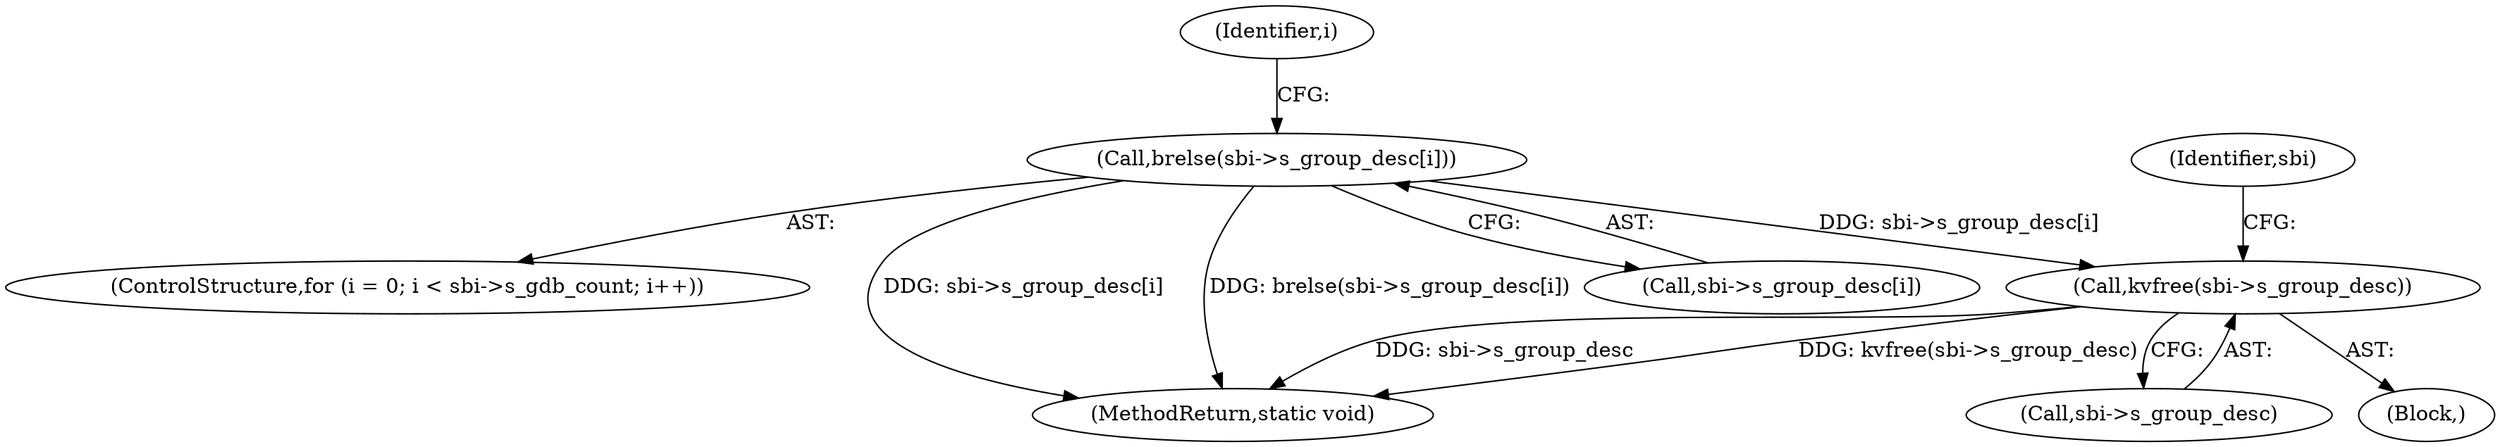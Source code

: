 digraph "0_linux_82939d7999dfc1f1998c4b1c12e2f19edbdff272_0@API" {
"1000221" [label="(Call,kvfree(sbi->s_group_desc))"];
"1000215" [label="(Call,brelse(sbi->s_group_desc[i]))"];
"1000204" [label="(ControlStructure,for (i = 0; i < sbi->s_gdb_count; i++))"];
"1000227" [label="(Identifier,sbi)"];
"1000221" [label="(Call,kvfree(sbi->s_group_desc))"];
"1000105" [label="(Block,)"];
"1000215" [label="(Call,brelse(sbi->s_group_desc[i]))"];
"1000366" [label="(MethodReturn,static void)"];
"1000214" [label="(Identifier,i)"];
"1000222" [label="(Call,sbi->s_group_desc)"];
"1000216" [label="(Call,sbi->s_group_desc[i])"];
"1000221" -> "1000105"  [label="AST: "];
"1000221" -> "1000222"  [label="CFG: "];
"1000222" -> "1000221"  [label="AST: "];
"1000227" -> "1000221"  [label="CFG: "];
"1000221" -> "1000366"  [label="DDG: kvfree(sbi->s_group_desc)"];
"1000221" -> "1000366"  [label="DDG: sbi->s_group_desc"];
"1000215" -> "1000221"  [label="DDG: sbi->s_group_desc[i]"];
"1000215" -> "1000204"  [label="AST: "];
"1000215" -> "1000216"  [label="CFG: "];
"1000216" -> "1000215"  [label="AST: "];
"1000214" -> "1000215"  [label="CFG: "];
"1000215" -> "1000366"  [label="DDG: sbi->s_group_desc[i]"];
"1000215" -> "1000366"  [label="DDG: brelse(sbi->s_group_desc[i])"];
}
